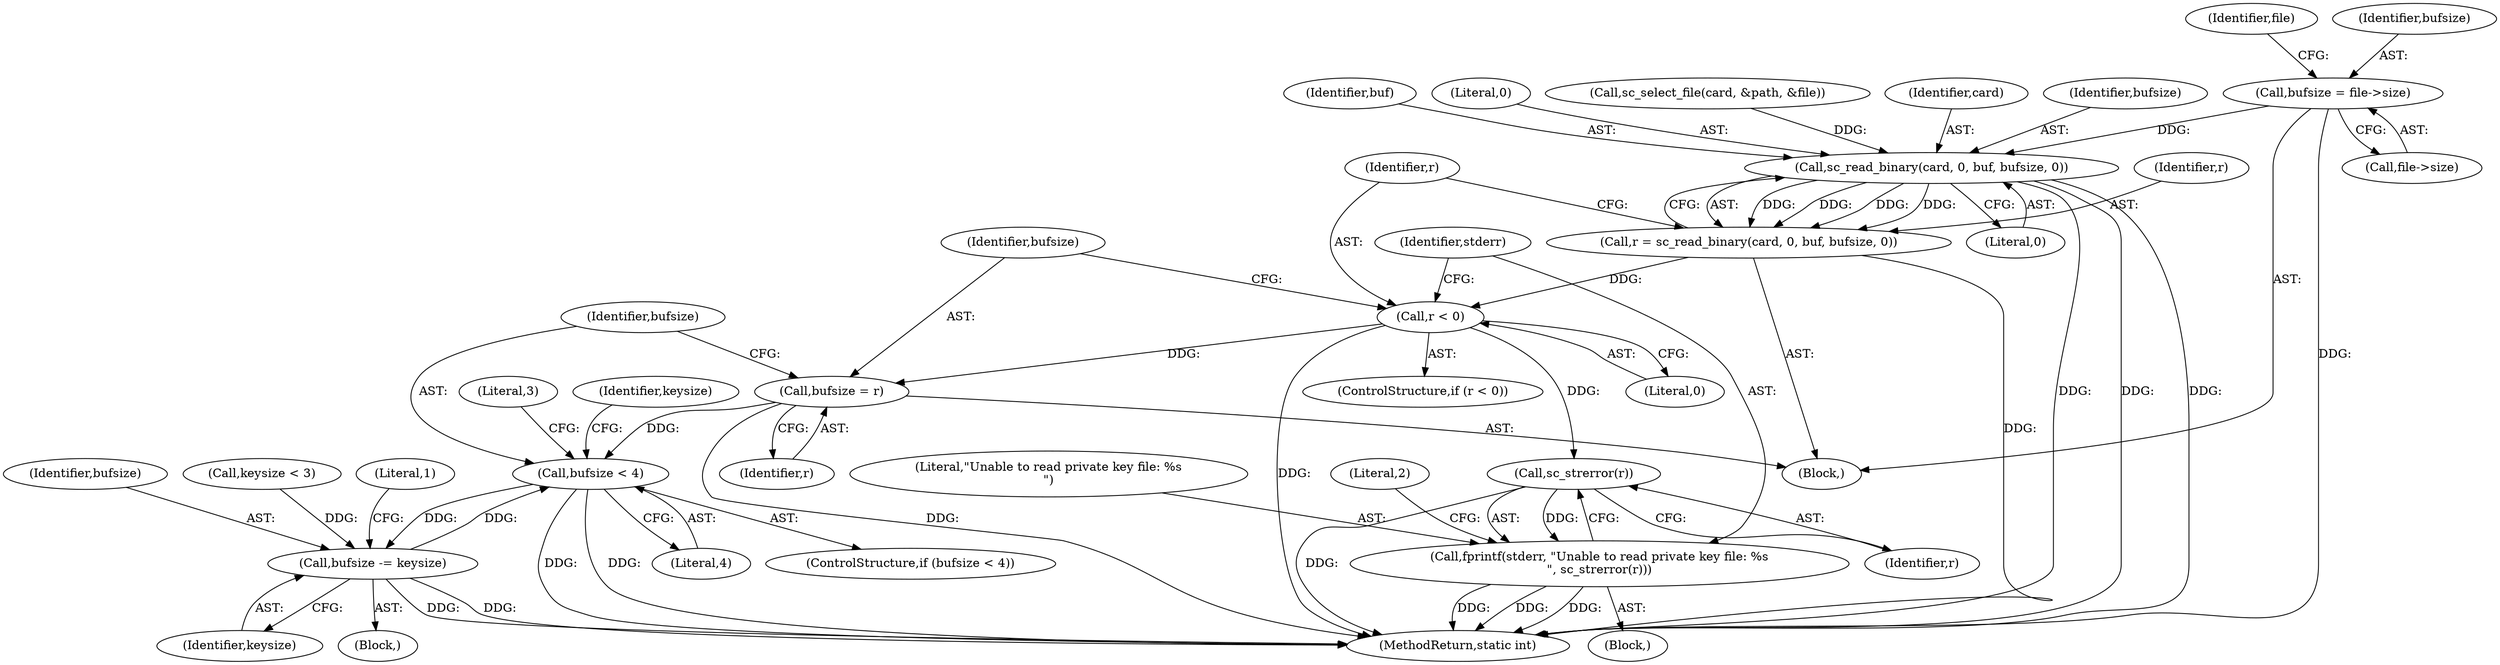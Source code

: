 digraph "1_OpenSC_360e95d45ac4123255a4c796db96337f332160ad#diff-d643a0fa169471dbf2912f4866dc49c5_8@del" {
"1000160" [label="(Call,bufsize = file->size)"];
"1000169" [label="(Call,sc_read_binary(card, 0, buf, bufsize, 0))"];
"1000167" [label="(Call,r = sc_read_binary(card, 0, buf, bufsize, 0))"];
"1000176" [label="(Call,r < 0)"];
"1000183" [label="(Call,sc_strerror(r))"];
"1000180" [label="(Call,fprintf(stderr, \"Unable to read private key file: %s\n\", sc_strerror(r)))"];
"1000187" [label="(Call,bufsize = r)"];
"1000193" [label="(Call,bufsize < 4)"];
"1000230" [label="(Call,bufsize -= keysize)"];
"1000187" [label="(Call,bufsize = r)"];
"1000197" [label="(Literal,3)"];
"1000199" [label="(Identifier,keysize)"];
"1000233" [label="(Literal,1)"];
"1000231" [label="(Identifier,bufsize)"];
"1000102" [label="(Block,)"];
"1000171" [label="(Literal,0)"];
"1000127" [label="(Call,sc_select_file(card, &path, &file))"];
"1000174" [label="(Literal,0)"];
"1000160" [label="(Call,bufsize = file->size)"];
"1000232" [label="(Identifier,keysize)"];
"1000178" [label="(Literal,0)"];
"1000184" [label="(Identifier,r)"];
"1000176" [label="(Call,r < 0)"];
"1000192" [label="(ControlStructure,if (bufsize < 4))"];
"1000189" [label="(Identifier,r)"];
"1000193" [label="(Call,bufsize < 4)"];
"1000182" [label="(Literal,\"Unable to read private key file: %s\n\")"];
"1000188" [label="(Identifier,bufsize)"];
"1000183" [label="(Call,sc_strerror(r))"];
"1000181" [label="(Identifier,stderr)"];
"1000169" [label="(Call,sc_read_binary(card, 0, buf, bufsize, 0))"];
"1000170" [label="(Identifier,card)"];
"1000249" [label="(MethodReturn,static int)"];
"1000195" [label="(Literal,4)"];
"1000179" [label="(Block,)"];
"1000166" [label="(Identifier,file)"];
"1000191" [label="(Block,)"];
"1000173" [label="(Identifier,bufsize)"];
"1000172" [label="(Identifier,buf)"];
"1000161" [label="(Identifier,bufsize)"];
"1000177" [label="(Identifier,r)"];
"1000186" [label="(Literal,2)"];
"1000194" [label="(Identifier,bufsize)"];
"1000167" [label="(Call,r = sc_read_binary(card, 0, buf, bufsize, 0))"];
"1000215" [label="(Call,keysize < 3)"];
"1000175" [label="(ControlStructure,if (r < 0))"];
"1000162" [label="(Call,file->size)"];
"1000168" [label="(Identifier,r)"];
"1000180" [label="(Call,fprintf(stderr, \"Unable to read private key file: %s\n\", sc_strerror(r)))"];
"1000230" [label="(Call,bufsize -= keysize)"];
"1000160" -> "1000102"  [label="AST: "];
"1000160" -> "1000162"  [label="CFG: "];
"1000161" -> "1000160"  [label="AST: "];
"1000162" -> "1000160"  [label="AST: "];
"1000166" -> "1000160"  [label="CFG: "];
"1000160" -> "1000249"  [label="DDG: "];
"1000160" -> "1000169"  [label="DDG: "];
"1000169" -> "1000167"  [label="AST: "];
"1000169" -> "1000174"  [label="CFG: "];
"1000170" -> "1000169"  [label="AST: "];
"1000171" -> "1000169"  [label="AST: "];
"1000172" -> "1000169"  [label="AST: "];
"1000173" -> "1000169"  [label="AST: "];
"1000174" -> "1000169"  [label="AST: "];
"1000167" -> "1000169"  [label="CFG: "];
"1000169" -> "1000249"  [label="DDG: "];
"1000169" -> "1000249"  [label="DDG: "];
"1000169" -> "1000249"  [label="DDG: "];
"1000169" -> "1000167"  [label="DDG: "];
"1000169" -> "1000167"  [label="DDG: "];
"1000169" -> "1000167"  [label="DDG: "];
"1000169" -> "1000167"  [label="DDG: "];
"1000127" -> "1000169"  [label="DDG: "];
"1000167" -> "1000102"  [label="AST: "];
"1000168" -> "1000167"  [label="AST: "];
"1000177" -> "1000167"  [label="CFG: "];
"1000167" -> "1000249"  [label="DDG: "];
"1000167" -> "1000176"  [label="DDG: "];
"1000176" -> "1000175"  [label="AST: "];
"1000176" -> "1000178"  [label="CFG: "];
"1000177" -> "1000176"  [label="AST: "];
"1000178" -> "1000176"  [label="AST: "];
"1000181" -> "1000176"  [label="CFG: "];
"1000188" -> "1000176"  [label="CFG: "];
"1000176" -> "1000249"  [label="DDG: "];
"1000176" -> "1000183"  [label="DDG: "];
"1000176" -> "1000187"  [label="DDG: "];
"1000183" -> "1000180"  [label="AST: "];
"1000183" -> "1000184"  [label="CFG: "];
"1000184" -> "1000183"  [label="AST: "];
"1000180" -> "1000183"  [label="CFG: "];
"1000183" -> "1000249"  [label="DDG: "];
"1000183" -> "1000180"  [label="DDG: "];
"1000180" -> "1000179"  [label="AST: "];
"1000181" -> "1000180"  [label="AST: "];
"1000182" -> "1000180"  [label="AST: "];
"1000186" -> "1000180"  [label="CFG: "];
"1000180" -> "1000249"  [label="DDG: "];
"1000180" -> "1000249"  [label="DDG: "];
"1000180" -> "1000249"  [label="DDG: "];
"1000187" -> "1000102"  [label="AST: "];
"1000187" -> "1000189"  [label="CFG: "];
"1000188" -> "1000187"  [label="AST: "];
"1000189" -> "1000187"  [label="AST: "];
"1000194" -> "1000187"  [label="CFG: "];
"1000187" -> "1000249"  [label="DDG: "];
"1000187" -> "1000193"  [label="DDG: "];
"1000193" -> "1000192"  [label="AST: "];
"1000193" -> "1000195"  [label="CFG: "];
"1000194" -> "1000193"  [label="AST: "];
"1000195" -> "1000193"  [label="AST: "];
"1000197" -> "1000193"  [label="CFG: "];
"1000199" -> "1000193"  [label="CFG: "];
"1000193" -> "1000249"  [label="DDG: "];
"1000193" -> "1000249"  [label="DDG: "];
"1000230" -> "1000193"  [label="DDG: "];
"1000193" -> "1000230"  [label="DDG: "];
"1000230" -> "1000191"  [label="AST: "];
"1000230" -> "1000232"  [label="CFG: "];
"1000231" -> "1000230"  [label="AST: "];
"1000232" -> "1000230"  [label="AST: "];
"1000233" -> "1000230"  [label="CFG: "];
"1000230" -> "1000249"  [label="DDG: "];
"1000230" -> "1000249"  [label="DDG: "];
"1000215" -> "1000230"  [label="DDG: "];
}
